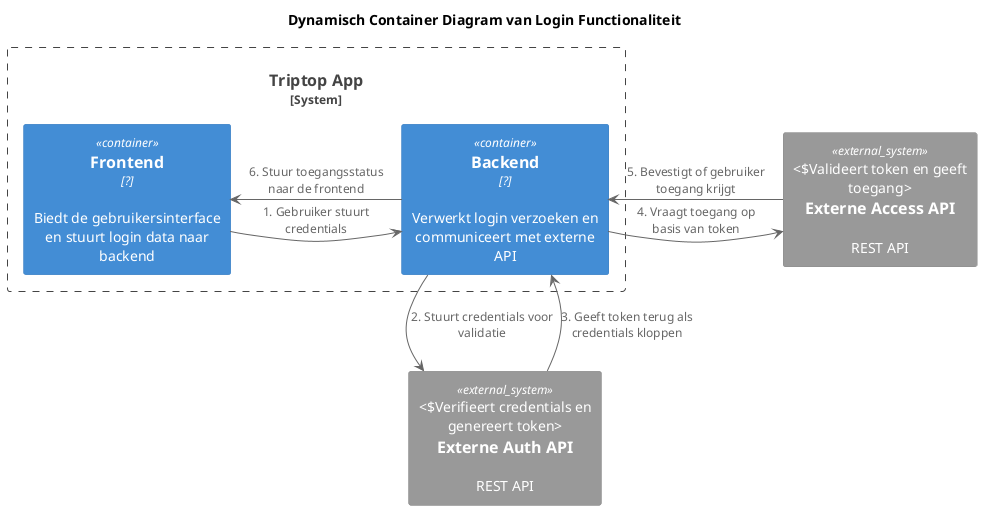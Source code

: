 @startuml
!include <C4/C4_Container>

title Dynamisch Container Diagram van Login Functionaliteit

' Definieer het systeem en containers
LAYOUT_TOP_DOWN()
System_Boundary(webapp, "Triptop App") {
     Container(api, "Backend", "?", "Verwerkt login verzoeken en communiceert met externe API")
    Container(web, "Frontend", "?", "Biedt de gebruikersinterface en stuurt login data naar backend")
}

System_Ext(auth_api, "Externe Auth API", "REST API", "Verifieert credentials en genereert token")
System_Ext(access_api, "Externe Access API", "REST API", "Valideert token en geeft toegang")

' Definieer de interacties
web -right-> api : 1. Gebruiker stuurt credentials
api -down-> auth_api : 2. Stuurt credentials voor validatie
auth_api -up-> api : 3. Geeft token terug als credentials kloppen
api -right-> access_api : 4. Vraagt toegang op basis van token
access_api -left-> api : 5. Bevestigt of gebruiker toegang krijgt
api -left-> web : 6. Stuur toegangsstatus naar de frontend

@enduml
